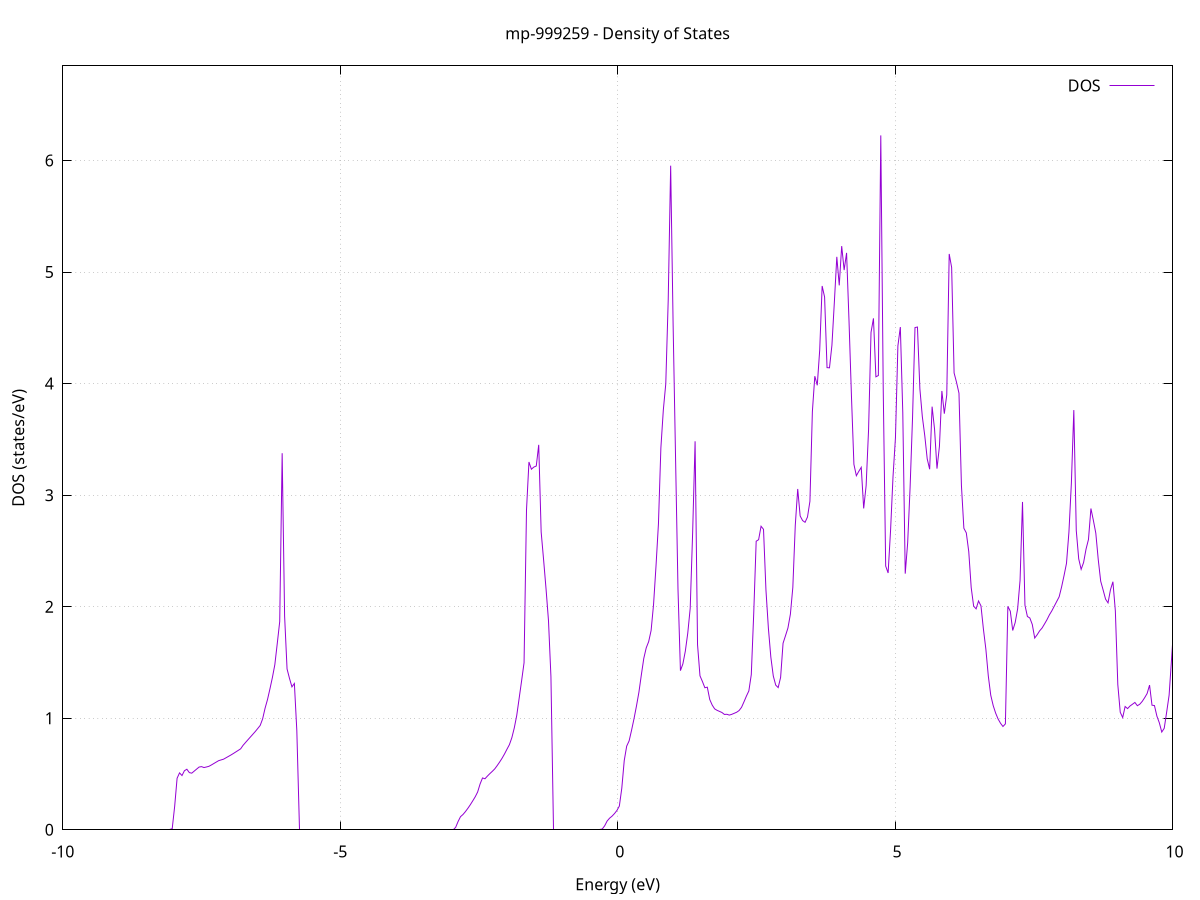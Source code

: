 set title 'mp-999259 - Density of States'
set xlabel 'Energy (eV)'
set ylabel 'DOS (states/eV)'
set grid
set xrange [-10:10]
set yrange [0:6.848]
set xzeroaxis lt -1
set terminal png size 800,600
set output 'mp-999259_dos_gnuplot.png'
plot '-' using 1:2 with lines title 'DOS'
-39.778300 0.000000
-39.734300 0.000000
-39.690200 0.000000
-39.646200 0.000000
-39.602200 0.000000
-39.558100 0.000000
-39.514100 0.000000
-39.470000 0.000000
-39.426000 0.000000
-39.382000 0.000000
-39.337900 0.000000
-39.293900 0.000000
-39.249900 0.000000
-39.205800 0.000000
-39.161800 0.000000
-39.117800 0.000000
-39.073700 0.000000
-39.029700 0.000000
-38.985600 0.000000
-38.941600 0.000000
-38.897600 0.000000
-38.853500 0.000000
-38.809500 0.000000
-38.765500 0.000000
-38.721400 0.000000
-38.677400 0.000000
-38.633400 0.000000
-38.589300 0.000000
-38.545300 0.000000
-38.501200 0.000000
-38.457200 0.000000
-38.413200 0.000000
-38.369100 0.000000
-38.325100 0.000000
-38.281100 0.000000
-38.237000 0.000000
-38.193000 0.000000
-38.149000 0.000000
-38.104900 0.000000
-38.060900 0.000000
-38.016800 0.000000
-37.972800 0.000000
-37.928800 0.000000
-37.884700 0.000000
-37.840700 0.000000
-37.796700 0.000000
-37.752600 0.000000
-37.708600 0.000000
-37.664600 0.000000
-37.620500 0.000000
-37.576500 0.000000
-37.532400 0.000000
-37.488400 0.000000
-37.444400 0.000000
-37.400300 0.000000
-37.356300 0.000000
-37.312300 0.000000
-37.268200 0.000000
-37.224200 0.000000
-37.180200 0.000000
-37.136100 0.000000
-37.092100 0.000000
-37.048000 0.000000
-37.004000 0.000000
-36.960000 0.000000
-36.915900 0.000000
-36.871900 0.000000
-36.827900 0.000000
-36.783800 0.000000
-36.739800 0.000000
-36.695700 0.000000
-36.651700 0.000000
-36.607700 0.000000
-36.563600 0.000000
-36.519600 0.000000
-36.475600 0.000000
-36.431500 0.000000
-36.387500 0.000000
-36.343500 0.000000
-36.299400 0.000000
-36.255400 0.000000
-36.211300 0.000000
-36.167300 0.000000
-36.123300 0.000000
-36.079200 0.000000
-36.035200 0.000000
-35.991200 0.000000
-35.947100 0.000000
-35.903100 0.000000
-35.859100 0.000000
-35.815000 0.000000
-35.771000 1.815800
-35.726900 9.882500
-35.682900 15.994000
-35.638900 24.710600
-35.594800 7.559800
-35.550800 5.978900
-35.506800 7.350900
-35.462700 18.438000
-35.418700 9.205100
-35.374700 19.759400
-35.330600 27.542400
-35.286600 30.316200
-35.242500 25.572200
-35.198500 21.892900
-35.154500 8.108600
-35.110400 0.000000
-35.066400 0.000000
-35.022400 0.000000
-34.978300 0.000000
-34.934300 0.000000
-34.890300 0.000000
-34.846200 0.000000
-34.802200 0.000000
-34.758100 0.000000
-34.714100 0.000000
-34.670100 0.000000
-34.626000 0.000000
-34.582000 0.000000
-34.538000 0.000000
-34.493900 0.000000
-34.449900 0.000000
-34.405800 0.000000
-34.361800 0.000000
-34.317800 0.000000
-34.273700 0.000000
-34.229700 0.000000
-34.185700 0.000000
-34.141600 0.000000
-34.097600 0.000000
-34.053600 0.000000
-34.009500 0.000000
-33.965500 0.000000
-33.921400 0.000000
-33.877400 0.000000
-33.833400 0.000000
-33.789300 0.000000
-33.745300 0.000000
-33.701300 0.000000
-33.657200 0.000000
-33.613200 0.000000
-33.569200 0.000000
-33.525100 0.000000
-33.481100 0.000000
-33.437000 0.000000
-33.393000 0.000000
-33.349000 0.000000
-33.304900 0.000000
-33.260900 0.000000
-33.216900 0.000000
-33.172800 0.000000
-33.128800 0.000000
-33.084800 0.000000
-33.040700 0.000000
-32.996700 0.000000
-32.952600 0.000000
-32.908600 0.000000
-32.864600 0.000000
-32.820500 0.000000
-32.776500 0.000000
-32.732500 0.000000
-32.688400 0.000000
-32.644400 0.000000
-32.600400 0.000000
-32.556300 0.000000
-32.512300 0.000000
-32.468200 0.000000
-32.424200 0.000000
-32.380200 0.000000
-32.336100 0.000000
-32.292100 0.000000
-32.248100 0.000000
-32.204000 0.000000
-32.160000 0.000000
-32.115900 0.000000
-32.071900 0.000000
-32.027900 0.000000
-31.983800 0.000000
-31.939800 0.000000
-31.895800 0.000000
-31.851700 0.000000
-31.807700 0.000000
-31.763700 0.000000
-31.719600 0.000000
-31.675600 0.000000
-31.631500 0.000000
-31.587500 0.000000
-31.543500 0.000000
-31.499400 0.000000
-31.455400 0.000000
-31.411400 0.000000
-31.367300 0.000000
-31.323300 0.000000
-31.279300 0.000000
-31.235200 0.000000
-31.191200 0.000000
-31.147100 0.000000
-31.103100 0.000000
-31.059100 0.000000
-31.015000 0.000000
-30.971000 0.000000
-30.927000 0.000000
-30.882900 0.000000
-30.838900 0.000000
-30.794900 0.000000
-30.750800 0.000000
-30.706800 0.000000
-30.662700 0.000000
-30.618700 0.000000
-30.574700 0.000000
-30.530600 0.000000
-30.486600 0.000000
-30.442600 0.000000
-30.398500 0.000000
-30.354500 0.000000
-30.310500 0.000000
-30.266400 0.000000
-30.222400 0.000000
-30.178300 0.000000
-30.134300 0.000000
-30.090300 0.000000
-30.046200 0.000000
-30.002200 0.000000
-29.958200 0.000000
-29.914100 0.000000
-29.870100 0.000000
-29.826000 0.000000
-29.782000 0.000000
-29.738000 0.000000
-29.693900 0.000000
-29.649900 0.000000
-29.605900 0.000000
-29.561800 0.000000
-29.517800 0.000000
-29.473800 0.000000
-29.429700 0.000000
-29.385700 0.000000
-29.341600 0.000000
-29.297600 0.000000
-29.253600 0.000000
-29.209500 0.000000
-29.165500 0.000000
-29.121500 0.000000
-29.077400 0.000000
-29.033400 0.000000
-28.989400 0.000000
-28.945300 0.000000
-28.901300 0.000000
-28.857200 0.000000
-28.813200 0.000000
-28.769200 0.000000
-28.725100 0.000000
-28.681100 0.000000
-28.637100 0.000000
-28.593000 0.000000
-28.549000 0.000000
-28.505000 0.000000
-28.460900 0.000000
-28.416900 0.000000
-28.372800 0.000000
-28.328800 0.000000
-28.284800 0.000000
-28.240700 0.000000
-28.196700 0.000000
-28.152700 0.000000
-28.108600 0.000000
-28.064600 0.000000
-28.020600 0.000000
-27.976500 0.000000
-27.932500 0.000000
-27.888400 0.000000
-27.844400 0.000000
-27.800400 0.000000
-27.756300 0.000000
-27.712300 0.000000
-27.668300 0.000000
-27.624200 0.000000
-27.580200 0.000000
-27.536100 0.000000
-27.492100 0.000000
-27.448100 0.000000
-27.404000 0.000000
-27.360000 0.000000
-27.316000 0.000000
-27.271900 0.000000
-27.227900 0.000000
-27.183900 0.000000
-27.139800 0.000000
-27.095800 0.000000
-27.051700 0.000000
-27.007700 0.000000
-26.963700 0.000000
-26.919600 0.000000
-26.875600 0.000000
-26.831600 0.000000
-26.787500 0.000000
-26.743500 0.000000
-26.699500 0.000000
-26.655400 0.000000
-26.611400 0.000000
-26.567300 0.000000
-26.523300 0.000000
-26.479300 0.000000
-26.435200 0.000000
-26.391200 0.000000
-26.347200 0.000000
-26.303100 0.000000
-26.259100 0.000000
-26.215100 0.000000
-26.171000 0.000000
-26.127000 0.000000
-26.082900 0.000000
-26.038900 0.000000
-25.994900 0.000000
-25.950800 0.000000
-25.906800 0.000000
-25.862800 0.000000
-25.818700 0.000000
-25.774700 0.000000
-25.730700 0.000000
-25.686600 0.000000
-25.642600 0.000000
-25.598500 0.000000
-25.554500 0.000000
-25.510500 0.000000
-25.466400 0.000000
-25.422400 0.000000
-25.378400 0.000000
-25.334300 0.000000
-25.290300 0.000000
-25.246200 0.000000
-25.202200 0.000000
-25.158200 0.000000
-25.114100 0.000000
-25.070100 0.000000
-25.026100 0.000000
-24.982000 0.000000
-24.938000 0.000000
-24.894000 0.000000
-24.849900 0.000000
-24.805900 0.000000
-24.761800 0.000000
-24.717800 0.000000
-24.673800 0.000000
-24.629700 0.000000
-24.585700 0.000000
-24.541700 0.000000
-24.497600 0.000000
-24.453600 0.000000
-24.409600 0.000000
-24.365500 0.000000
-24.321500 0.000000
-24.277400 0.000000
-24.233400 0.000000
-24.189400 0.000000
-24.145300 0.000000
-24.101300 0.000000
-24.057300 0.000000
-24.013200 0.000000
-23.969200 0.000000
-23.925200 0.000000
-23.881100 0.000000
-23.837100 0.000000
-23.793000 0.000000
-23.749000 0.000000
-23.705000 0.000000
-23.660900 0.000000
-23.616900 0.000000
-23.572900 0.000000
-23.528800 0.000000
-23.484800 0.000000
-23.440800 0.000000
-23.396700 0.000000
-23.352700 0.000000
-23.308600 0.000000
-23.264600 0.000000
-23.220600 0.000000
-23.176500 0.000000
-23.132500 0.000000
-23.088500 0.000000
-23.044400 0.000000
-23.000400 0.000000
-22.956300 0.000000
-22.912300 0.000000
-22.868300 0.000000
-22.824200 0.000000
-22.780200 0.000000
-22.736200 0.000000
-22.692100 0.000000
-22.648100 0.000000
-22.604100 0.000000
-22.560000 0.000000
-22.516000 0.000000
-22.471900 0.000000
-22.427900 0.000000
-22.383900 0.000000
-22.339800 0.000000
-22.295800 0.000000
-22.251800 0.000000
-22.207700 0.000000
-22.163700 0.000000
-22.119700 0.000000
-22.075600 0.000000
-22.031600 0.000000
-21.987500 0.000000
-21.943500 0.000000
-21.899500 0.000000
-21.855400 0.000000
-21.811400 0.000000
-21.767400 0.000000
-21.723300 0.000000
-21.679300 0.000000
-21.635300 0.000000
-21.591200 0.000000
-21.547200 0.000000
-21.503100 0.000000
-21.459100 0.000000
-21.415100 0.000000
-21.371000 0.000000
-21.327000 0.000000
-21.283000 0.000000
-21.238900 0.000000
-21.194900 0.000000
-21.150900 0.000000
-21.106800 0.000000
-21.062800 0.000000
-21.018700 0.000000
-20.974700 0.000000
-20.930700 0.000000
-20.886600 0.000000
-20.842600 0.000000
-20.798600 0.000000
-20.754500 0.000000
-20.710500 0.000000
-20.666500 0.000000
-20.622400 0.000000
-20.578400 0.000000
-20.534300 0.000000
-20.490300 0.000000
-20.446300 0.000000
-20.402200 0.000000
-20.358200 0.000000
-20.314200 0.000000
-20.270100 0.000000
-20.226100 0.000000
-20.182000 0.000000
-20.138000 0.000000
-20.094000 0.000000
-20.049900 0.000000
-20.005900 0.000000
-19.961900 0.000000
-19.917800 0.000000
-19.873800 0.000000
-19.829800 0.000000
-19.785700 0.000000
-19.741700 0.000000
-19.697600 0.000000
-19.653600 0.000000
-19.609600 0.000000
-19.565500 0.000000
-19.521500 0.000000
-19.477500 0.000000
-19.433400 0.000000
-19.389400 0.000000
-19.345400 0.000000
-19.301300 0.000000
-19.257300 0.000000
-19.213200 0.000000
-19.169200 0.000000
-19.125200 0.000000
-19.081100 0.000000
-19.037100 0.000000
-18.993100 0.000000
-18.949000 0.000000
-18.905000 0.000000
-18.861000 0.000000
-18.816900 0.000000
-18.772900 0.000000
-18.728800 0.000000
-18.684800 0.000000
-18.640800 0.000000
-18.596700 0.000000
-18.552700 0.000000
-18.508700 0.000000
-18.464600 0.000000
-18.420600 0.000000
-18.376600 0.000000
-18.332500 0.000000
-18.288500 0.000000
-18.244400 0.000000
-18.200400 0.000000
-18.156400 0.000000
-18.112300 0.000000
-18.068300 0.000000
-18.024300 0.000000
-17.980200 0.000000
-17.936200 0.000000
-17.892100 0.000000
-17.848100 0.000000
-17.804100 0.000000
-17.760000 0.000000
-17.716000 0.000000
-17.672000 0.000000
-17.627900 0.000000
-17.583900 0.000000
-17.539900 0.000000
-17.495800 0.000000
-17.451800 0.000000
-17.407700 0.000000
-17.363700 0.000000
-17.319700 0.000000
-17.275600 0.000000
-17.231600 0.000000
-17.187600 0.000000
-17.143500 0.000000
-17.099500 0.000000
-17.055500 0.000000
-17.011400 0.000000
-16.967400 0.000000
-16.923300 0.000000
-16.879300 0.000000
-16.835300 0.000000
-16.791200 0.000000
-16.747200 0.000000
-16.703200 0.000000
-16.659100 0.000000
-16.615100 0.000000
-16.571100 0.000000
-16.527000 0.000000
-16.483000 0.000000
-16.438900 0.000000
-16.394900 0.000000
-16.350900 0.000000
-16.306800 0.000000
-16.262800 0.000000
-16.218800 0.000000
-16.174700 0.000000
-16.130700 0.000000
-16.086700 0.000000
-16.042600 0.000000
-15.998600 0.000000
-15.954500 0.000000
-15.910500 0.000000
-15.866500 0.000000
-15.822400 0.000000
-15.778400 0.000000
-15.734400 0.000000
-15.690300 0.000000
-15.646300 0.000000
-15.602200 0.000000
-15.558200 0.000000
-15.514200 0.000000
-15.470100 0.000000
-15.426100 0.000000
-15.382100 0.000000
-15.338000 0.000000
-15.294000 0.000000
-15.250000 0.000000
-15.205900 0.000000
-15.161900 0.000000
-15.117800 0.000000
-15.073800 0.000000
-15.029800 0.000000
-14.985700 0.000000
-14.941700 0.000000
-14.897700 0.000000
-14.853600 0.000000
-14.809600 0.000000
-14.765600 0.000000
-14.721500 0.000000
-14.677500 0.000000
-14.633400 0.000000
-14.589400 0.000000
-14.545400 0.000000
-14.501300 0.000000
-14.457300 0.000000
-14.413300 0.000000
-14.369200 0.000000
-14.325200 0.000000
-14.281200 0.000000
-14.237100 0.000000
-14.193100 0.000000
-14.149000 0.000000
-14.105000 0.000000
-14.061000 0.000000
-14.016900 0.000000
-13.972900 0.000000
-13.928900 0.000000
-13.884800 0.000000
-13.840800 0.000000
-13.796800 0.000000
-13.752700 0.000000
-13.708700 0.000000
-13.664600 0.000000
-13.620600 0.000000
-13.576600 0.000000
-13.532500 0.000000
-13.488500 0.000000
-13.444500 0.000000
-13.400400 0.000000
-13.356400 0.000000
-13.312300 0.000000
-13.268300 0.000000
-13.224300 0.000000
-13.180200 0.000000
-13.136200 0.000000
-13.092200 0.000000
-13.048100 0.000000
-13.004100 0.000000
-12.960100 0.000000
-12.916000 0.000000
-12.872000 0.000000
-12.827900 0.000000
-12.783900 0.000000
-12.739900 0.000000
-12.695800 0.000000
-12.651800 0.000000
-12.607800 0.000000
-12.563700 0.000000
-12.519700 0.000000
-12.475700 0.000000
-12.431600 0.000000
-12.387600 0.000000
-12.343500 0.000000
-12.299500 0.000000
-12.255500 0.000000
-12.211400 0.000000
-12.167400 0.000000
-12.123400 0.000000
-12.079300 0.000000
-12.035300 0.000000
-11.991300 0.000000
-11.947200 0.000000
-11.903200 0.000000
-11.859100 0.000000
-11.815100 0.000000
-11.771100 0.000000
-11.727000 0.000000
-11.683000 0.000000
-11.639000 0.000000
-11.594900 0.000000
-11.550900 0.000000
-11.506900 0.000000
-11.462800 0.000000
-11.418800 0.000000
-11.374700 0.000000
-11.330700 0.000000
-11.286700 0.000000
-11.242600 0.000000
-11.198600 0.000000
-11.154600 0.000000
-11.110500 0.000000
-11.066500 0.000000
-11.022400 0.000000
-10.978400 0.000000
-10.934400 0.000000
-10.890300 0.000000
-10.846300 0.000000
-10.802300 0.000000
-10.758200 0.000000
-10.714200 0.000000
-10.670200 0.000000
-10.626100 0.000000
-10.582100 0.000000
-10.538000 0.000000
-10.494000 0.000000
-10.450000 0.000000
-10.405900 0.000000
-10.361900 0.000000
-10.317900 0.000000
-10.273800 0.000000
-10.229800 0.000000
-10.185800 0.000000
-10.141700 0.000000
-10.097700 0.000000
-10.053600 0.000000
-10.009600 0.000000
-9.965600 0.000000
-9.921500 0.000000
-9.877500 0.000000
-9.833500 0.000000
-9.789400 0.000000
-9.745400 0.000000
-9.701400 0.000000
-9.657300 0.000000
-9.613300 0.000000
-9.569200 0.000000
-9.525200 0.000000
-9.481200 0.000000
-9.437100 0.000000
-9.393100 0.000000
-9.349100 0.000000
-9.305000 0.000000
-9.261000 0.000000
-9.217000 0.000000
-9.172900 0.000000
-9.128900 0.000000
-9.084800 0.000000
-9.040800 0.000000
-8.996800 0.000000
-8.952700 0.000000
-8.908700 0.000000
-8.864700 0.000000
-8.820600 0.000000
-8.776600 0.000000
-8.732500 0.000000
-8.688500 0.000000
-8.644500 0.000000
-8.600400 0.000000
-8.556400 0.000000
-8.512400 0.000000
-8.468300 0.000000
-8.424300 0.000000
-8.380300 0.000000
-8.336200 0.000000
-8.292200 0.000000
-8.248100 0.000000
-8.204100 0.000000
-8.160100 0.000000
-8.116000 0.000000
-8.072000 0.000000
-8.028000 0.009600
-7.983900 0.209200
-7.939900 0.462100
-7.895900 0.509900
-7.851800 0.486100
-7.807800 0.529300
-7.763700 0.542700
-7.719700 0.512500
-7.675700 0.507500
-7.631600 0.525800
-7.587600 0.544100
-7.543600 0.562300
-7.499500 0.566100
-7.455500 0.557800
-7.411500 0.562900
-7.367400 0.568700
-7.323400 0.580600
-7.279300 0.593600
-7.235300 0.606600
-7.191300 0.619500
-7.147200 0.626200
-7.103200 0.632700
-7.059200 0.645100
-7.015100 0.657600
-6.971100 0.670000
-6.927100 0.683300
-6.883000 0.697400
-6.839000 0.711400
-6.794900 0.725500
-6.750900 0.757100
-6.706900 0.782300
-6.662800 0.807100
-6.618800 0.831700
-6.574800 0.856300
-6.530700 0.880900
-6.486700 0.907800
-6.442600 0.935100
-6.398600 0.993600
-6.354600 1.089200
-6.310500 1.167600
-6.266500 1.263400
-6.222500 1.364500
-6.178400 1.479800
-6.134400 1.670900
-6.090400 1.866400
-6.046300 3.375500
-6.002300 1.916000
-5.958200 1.441800
-5.914200 1.357000
-5.870200 1.281200
-5.826100 1.311500
-5.782100 0.888600
-5.738100 0.000000
-5.694000 0.000000
-5.650000 0.000000
-5.606000 0.000000
-5.561900 0.000000
-5.517900 0.000000
-5.473800 0.000000
-5.429800 0.000000
-5.385800 0.000000
-5.341700 0.000000
-5.297700 0.000000
-5.253700 0.000000
-5.209600 0.000000
-5.165600 0.000000
-5.121600 0.000000
-5.077500 0.000000
-5.033500 0.000000
-4.989400 0.000000
-4.945400 0.000000
-4.901400 0.000000
-4.857300 0.000000
-4.813300 0.000000
-4.769300 0.000000
-4.725200 0.000000
-4.681200 0.000000
-4.637200 0.000000
-4.593100 0.000000
-4.549100 0.000000
-4.505000 0.000000
-4.461000 0.000000
-4.417000 0.000000
-4.372900 0.000000
-4.328900 0.000000
-4.284900 0.000000
-4.240800 0.000000
-4.196800 0.000000
-4.152700 0.000000
-4.108700 0.000000
-4.064700 0.000000
-4.020600 0.000000
-3.976600 0.000000
-3.932600 0.000000
-3.888500 0.000000
-3.844500 0.000000
-3.800500 0.000000
-3.756400 0.000000
-3.712400 0.000000
-3.668300 0.000000
-3.624300 0.000000
-3.580300 0.000000
-3.536200 0.000000
-3.492200 0.000000
-3.448200 0.000000
-3.404100 0.000000
-3.360100 0.000000
-3.316100 0.000000
-3.272000 0.000000
-3.228000 0.000000
-3.183900 0.000000
-3.139900 0.000000
-3.095900 0.000000
-3.051800 0.000000
-3.007800 0.000000
-2.963800 0.000000
-2.919700 0.021300
-2.875700 0.074100
-2.831700 0.117600
-2.787600 0.136800
-2.743600 0.162800
-2.699500 0.192400
-2.655500 0.224300
-2.611500 0.259300
-2.567400 0.295300
-2.523400 0.338400
-2.479400 0.410100
-2.435300 0.464600
-2.391300 0.457300
-2.347300 0.481200
-2.303200 0.503400
-2.259200 0.523700
-2.215100 0.545700
-2.171100 0.575300
-2.127100 0.607100
-2.083000 0.641200
-2.039000 0.679600
-1.995000 0.721900
-1.950900 0.762800
-1.906900 0.825200
-1.862900 0.913100
-1.818800 1.024400
-1.774800 1.179600
-1.730700 1.336200
-1.686700 1.497500
-1.642700 2.866800
-1.598600 3.297000
-1.554600 3.232400
-1.510600 3.251300
-1.466500 3.261000
-1.422500 3.450800
-1.378400 2.669200
-1.334400 2.419200
-1.290400 2.158500
-1.246300 1.874500
-1.202300 1.372500
-1.158300 0.000000
-1.114200 0.000000
-1.070200 0.000000
-1.026200 0.000000
-0.982100 0.000000
-0.938100 0.000000
-0.894000 0.000000
-0.850000 0.000000
-0.806000 0.000000
-0.761900 0.000000
-0.717900 0.000000
-0.673900 0.000000
-0.629800 0.000000
-0.585800 0.000000
-0.541800 0.000000
-0.497700 0.000000
-0.453700 0.000000
-0.409600 0.000000
-0.365600 0.000000
-0.321600 0.000000
-0.277500 0.006600
-0.233500 0.036000
-0.189500 0.078500
-0.145400 0.103800
-0.101400 0.121900
-0.057400 0.145100
-0.013300 0.173000
0.030700 0.212500
0.074800 0.373000
0.118800 0.620200
0.162800 0.749600
0.206900 0.797000
0.250900 0.892600
0.294900 0.995400
0.339000 1.108800
0.383000 1.232200
0.427000 1.388200
0.471100 1.536500
0.515100 1.630800
0.559200 1.686800
0.603200 1.786800
0.647200 2.019900
0.691300 2.363400
0.735300 2.742800
0.779300 3.423800
0.823400 3.763500
0.867400 3.997300
0.911500 4.748500
0.955500 5.953400
0.999500 4.535000
1.043600 3.337100
1.087600 2.157900
1.131600 1.426500
1.175700 1.487000
1.219700 1.601100
1.263700 1.763000
1.307800 1.985400
1.351800 2.664900
1.395900 3.482400
1.439900 1.658900
1.483900 1.380300
1.528000 1.329000
1.572000 1.273300
1.616000 1.278300
1.660100 1.167600
1.704100 1.118000
1.748100 1.084000
1.792200 1.070700
1.836200 1.061100
1.880300 1.051200
1.924300 1.034000
1.968300 1.035400
2.012400 1.028100
2.056400 1.034800
2.100400 1.044200
2.144500 1.053500
2.188500 1.068700
2.232500 1.097400
2.276600 1.146600
2.320600 1.198200
2.364700 1.244800
2.408700 1.391400
2.452700 1.941300
2.496800 2.586700
2.540800 2.600600
2.584800 2.721000
2.628900 2.693500
2.672900 2.149100
2.716900 1.805900
2.761000 1.547700
2.805000 1.378700
2.849100 1.296800
2.893100 1.274600
2.937100 1.366000
2.981200 1.672100
3.025200 1.739800
3.069200 1.809100
3.113300 1.932800
3.157300 2.172500
3.201400 2.728700
3.245400 3.055100
3.289400 2.813100
3.333500 2.771900
3.377500 2.756400
3.421500 2.803800
3.465600 2.945100
3.509600 3.748500
3.553600 4.066200
3.597700 3.984600
3.641700 4.300100
3.685800 4.874800
3.729800 4.775700
3.773800 4.142900
3.817900 4.141100
3.861900 4.343700
3.905900 4.730600
3.950000 5.136200
3.994000 4.880300
4.038000 5.232500
4.082100 5.017400
4.126100 5.171600
4.170200 4.558500
4.214200 3.883300
4.258200 3.276200
4.302300 3.174000
4.346300 3.213400
4.390300 3.249000
4.434400 2.880900
4.478400 3.084600
4.522400 3.586600
4.566500 4.458700
4.610500 4.584700
4.654600 4.060600
4.698600 4.072000
4.742600 6.225000
4.786700 3.946400
4.830700 2.364400
4.874700 2.302100
4.918800 2.684700
4.962800 3.164000
5.006800 3.513200
5.050900 4.337600
5.094900 4.506600
5.139000 3.739500
5.183000 2.296300
5.227000 2.571700
5.271100 3.071000
5.315100 3.698800
5.359100 4.502100
5.403200 4.506900
5.447200 3.952800
5.491300 3.703200
5.535300 3.532800
5.579300 3.325000
5.623400 3.231900
5.667400 3.793200
5.711400 3.591900
5.755500 3.237400
5.799500 3.437300
5.843500 3.933700
5.887600 3.730300
5.931600 3.898700
5.975700 5.162000
6.019700 5.040300
6.063700 4.095500
6.107800 4.010900
6.151800 3.913700
6.195800 3.087400
6.239900 2.702900
6.283900 2.661600
6.327900 2.494200
6.372000 2.171200
6.416000 2.004900
6.460100 1.980400
6.504100 2.051100
6.548100 2.007200
6.592200 1.798800
6.636200 1.619800
6.680200 1.379300
6.724300 1.206600
6.768300 1.113700
6.812300 1.046100
6.856400 0.993400
6.900400 0.955000
6.944500 0.925900
6.988500 0.949400
7.032500 2.003000
7.076600 1.959400
7.120600 1.786500
7.164600 1.857700
7.208700 1.979900
7.252700 2.235800
7.296700 2.938800
7.340800 2.013500
7.384800 1.912000
7.428900 1.898500
7.472900 1.840400
7.516900 1.718800
7.561000 1.748500
7.605000 1.783100
7.649000 1.808200
7.693100 1.844700
7.737100 1.882600
7.781200 1.926500
7.825200 1.962700
7.869200 2.004600
7.913300 2.046800
7.957300 2.088700
8.001300 2.177100
8.045400 2.279100
8.089400 2.388300
8.133400 2.668400
8.177500 3.107200
8.221500 3.762100
8.265600 2.683200
8.309600 2.428900
8.353600 2.334800
8.397700 2.396000
8.441700 2.515700
8.485700 2.602800
8.529800 2.880000
8.573800 2.774000
8.617800 2.659000
8.661900 2.421900
8.705900 2.228400
8.750000 2.149000
8.794000 2.067300
8.838000 2.033900
8.882100 2.152000
8.926100 2.223600
8.970100 1.962300
9.014200 1.301900
9.058200 1.053400
9.102200 1.006200
9.146300 1.105200
9.190300 1.086200
9.234400 1.109600
9.278400 1.125300
9.322400 1.141400
9.366500 1.112200
9.410500 1.125600
9.454500 1.150800
9.498600 1.184200
9.542600 1.221500
9.586600 1.297000
9.630700 1.116600
9.674700 1.113600
9.718800 1.018700
9.762800 0.958800
9.806800 0.876100
9.850900 0.909800
9.894900 1.054700
9.938900 1.206600
9.983000 1.530300
10.027000 1.861800
10.071100 2.200200
10.115100 2.767900
10.159100 3.564900
10.203200 4.562400
10.247200 4.216000
10.291200 4.291100
10.335300 3.886400
10.379300 3.017500
10.423300 2.593700
10.467400 2.150700
10.511400 1.711100
10.555500 1.657900
10.599500 1.682700
10.643500 1.585900
10.687600 1.554600
10.731600 1.550800
10.775600 1.645400
10.819700 1.524600
10.863700 1.514500
10.907700 1.602100
10.951800 1.712100
10.995800 1.424100
11.039900 1.366400
11.083900 1.325500
11.127900 1.293700
11.172000 1.235900
11.216000 1.154400
11.260000 1.132900
11.304100 1.146300
11.348100 1.192000
11.392100 1.236400
11.436200 1.288800
11.480200 1.351200
11.524300 1.427700
11.568300 1.514600
11.612300 1.637700
11.656400 1.889000
11.700400 1.889000
11.744400 1.285800
11.788500 1.106300
11.832500 1.234500
11.876500 1.200600
11.920600 1.160300
11.964600 1.151500
12.008700 1.152300
12.052700 1.134400
12.096700 1.111700
12.140800 1.127100
12.184800 1.037400
12.228800 1.006200
12.272900 0.937300
12.316900 0.809000
12.361000 0.718300
12.405000 0.622600
12.449000 0.530500
12.493100 0.485800
12.537100 0.468700
12.581100 0.463900
12.625200 0.475000
12.669200 0.491600
12.713200 0.509200
12.757300 0.530000
12.801300 0.555900
12.845400 0.587900
12.889400 0.699300
12.933400 0.830800
12.977500 0.959800
13.021500 1.087200
13.065500 1.232700
13.109600 1.345200
13.153600 1.482300
13.197600 1.564300
13.241700 1.621000
13.285700 1.580500
13.329800 1.511700
13.373800 1.493400
13.417800 1.471500
13.461900 1.479200
13.505900 1.449100
13.549900 1.419400
13.594000 1.365100
13.638000 1.298600
13.682000 1.237200
13.726100 1.146400
13.770100 1.034800
13.814200 0.975600
13.858200 0.964800
13.902200 0.997500
13.946300 1.073700
13.990300 1.191700
14.034300 1.328600
14.078400 1.370300
14.122400 1.425500
14.166400 1.461500
14.210500 1.497200
14.254500 1.592600
14.298600 1.695100
14.342600 1.859500
14.386600 2.521400
14.430700 3.586300
14.474700 3.224000
14.518700 4.094300
14.562800 2.682400
14.606800 1.702700
14.650900 1.430200
14.694900 0.978900
14.738900 0.583600
14.783000 0.561000
14.827000 0.553900
14.871000 0.557800
14.915100 0.568600
14.959100 0.589500
15.003100 0.622100
15.047200 0.788500
15.091200 0.683200
15.135300 0.676300
15.179300 0.665000
15.223300 0.634200
15.267400 0.595200
15.311400 0.536600
15.355400 0.487500
15.399500 0.461600
15.443500 0.447800
15.487500 0.422900
15.531600 0.395300
15.575600 0.368600
15.619700 0.350700
15.663700 0.346500
15.707700 0.400500
15.751800 0.476500
15.795800 0.419700
15.839800 0.339200
15.883900 0.285000
15.927900 0.259700
15.971900 0.257900
16.016000 0.271700
16.060000 0.292000
16.104100 0.318900
16.148100 0.336800
16.192100 0.331600
16.236200 0.315600
16.280200 0.308100
16.324200 0.304600
16.368300 0.303500
16.412300 0.303900
16.456300 0.305200
16.500400 0.307100
16.544400 0.309900
16.588500 0.349000
16.632500 0.422000
16.676500 0.271200
16.720600 0.276200
16.764600 0.311200
16.808600 0.353900
16.852700 0.522300
16.896700 0.553900
16.940700 0.547600
16.984800 0.569400
17.028800 0.615300
17.072900 0.672900
17.116900 0.731300
17.160900 0.792100
17.205000 0.850100
17.249000 0.927100
17.293000 0.989700
17.337100 1.060200
17.381100 1.174100
17.425200 1.360100
17.469200 1.553700
17.513200 1.672100
17.557300 1.562500
17.601300 1.595900
17.645300 1.546000
17.689400 1.522900
17.733400 1.484900
17.777400 1.423000
17.821500 1.360900
17.865500 1.310500
17.909600 1.275300
17.953600 1.272300
17.997600 1.246000
18.041700 1.251600
18.085700 1.262100
18.129700 1.273500
18.173800 1.296500
18.217800 1.310100
18.261800 1.228500
18.305900 1.282000
18.349900 1.284900
18.394000 1.211200
18.438000 1.189300
18.482000 1.145500
18.526100 1.191500
18.570100 1.027600
18.614100 0.867400
18.658200 0.815300
18.702200 0.847500
18.746200 0.875900
18.790300 0.877500
18.834300 0.897300
18.878400 0.928400
18.922400 0.970700
18.966400 1.034800
19.010500 1.106900
19.054500 1.205400
19.098500 1.334200
19.142600 1.458900
19.186600 1.585100
19.230600 1.642800
19.274700 1.719000
19.318700 1.578900
19.362800 1.519000
19.406800 1.450000
19.450800 1.388300
19.494900 1.355500
19.538900 1.359200
19.582900 1.474100
19.627000 1.566000
19.671000 1.593400
19.715100 1.611700
19.759100 1.680700
19.803100 1.745400
19.847200 1.799600
19.891200 1.895900
19.935200 1.957200
19.979300 1.946500
20.023300 1.932800
20.067300 1.861900
20.111400 1.753000
20.155400 1.678500
20.199500 1.660300
20.243500 1.655700
20.287500 1.644600
20.331600 1.633000
20.375600 1.648400
20.419600 1.633500
20.463700 1.602500
20.507700 1.594900
20.551700 1.547600
20.595800 1.454600
20.639800 1.376300
20.683900 1.314400
20.727900 1.274100
20.771900 1.271500
20.816000 1.274200
20.860000 1.252500
20.904000 1.127100
20.948100 1.117000
20.992100 1.153200
21.036100 1.210100
21.080200 1.321400
21.124200 1.773200
21.168300 1.892600
21.212300 1.832300
21.256300 1.758900
21.300400 1.713900
21.344400 1.635600
21.388400 1.428100
21.432500 1.234100
21.476500 1.218300
21.520500 1.205200
21.564600 1.179600
21.608600 1.229300
21.652700 1.478800
21.696700 1.635000
21.740700 1.579300
21.784800 1.569700
21.828800 1.560200
21.872800 1.684000
21.916900 1.847200
21.960900 1.881800
22.005000 1.935000
22.049000 1.937800
22.093000 1.922900
22.137100 1.893100
22.181100 1.888400
22.225100 1.875500
22.269200 1.785400
22.313200 1.591800
22.357200 1.500700
22.401300 1.584000
22.445300 1.743300
22.489400 1.718200
22.533400 1.712400
22.577400 1.734700
22.621500 1.683800
22.665500 1.603700
22.709500 1.563300
22.753600 1.582200
22.797600 1.562100
22.841600 1.614000
22.885700 1.246300
22.929700 1.286000
22.973800 1.224700
23.017800 1.340300
23.061800 1.172400
23.105900 1.119500
23.149900 1.133300
23.193900 1.227300
23.238000 1.391800
23.282000 1.418700
23.326000 1.415000
23.370100 1.336700
23.414100 1.419300
23.458200 1.641500
23.502200 1.735300
23.546200 1.898400
23.590300 2.117300
23.634300 2.373200
23.678300 2.407200
23.722400 2.393900
23.766400 2.260200
23.810400 2.290000
23.854500 2.318700
23.898500 2.252800
23.942600 2.192400
23.986600 2.071000
24.030600 1.950300
24.074700 1.998400
24.118700 1.829000
24.162700 2.209700
24.206800 2.043100
24.250800 1.821200
24.294900 1.714400
24.338900 1.714300
24.382900 1.862900
24.427000 1.930800
24.471000 1.911500
24.515000 1.903800
24.559100 2.124700
24.603100 2.348000
24.647100 2.273000
24.691200 2.366200
24.735200 2.338800
24.779300 2.246500
24.823300 2.286600
24.867300 2.739900
24.911400 2.613400
24.955400 2.674900
24.999400 2.548400
25.043500 2.370800
25.087500 2.288200
25.131500 2.485100
25.175600 2.203700
25.219600 2.041000
25.263700 2.005900
25.307700 1.983700
25.351700 1.973200
25.395800 2.016600
25.439800 2.100700
25.483800 2.045900
25.527900 2.078900
25.571900 2.149600
25.615900 2.090800
25.660000 2.068900
25.704000 2.071800
25.748100 1.991800
25.792100 1.974800
25.836100 1.964500
25.880200 1.953400
25.924200 1.911200
25.968200 2.012100
26.012300 1.936500
26.056300 1.861800
26.100300 1.731600
26.144400 1.747600
26.188400 1.696600
26.232500 1.594800
26.276500 1.551800
26.320500 1.521600
26.364600 1.502100
26.408600 1.481100
26.452600 1.442300
26.496700 1.457200
26.540700 1.405900
26.584800 1.331700
26.628800 1.292200
26.672800 1.296800
26.716900 1.275300
26.760900 1.243800
26.804900 1.212600
26.849000 1.197600
26.893000 1.184700
26.937000 1.168500
26.981100 1.145900
27.025100 1.136100
27.069200 1.083400
27.113200 1.008500
27.157200 0.907500
27.201300 0.877700
27.245300 0.885400
27.289300 0.891600
27.333400 0.936600
27.377400 1.023700
27.421400 1.055500
27.465500 1.076700
27.509500 1.107700
27.553600 1.101400
27.597600 1.060700
27.641600 1.034000
27.685700 1.000200
27.729700 0.984100
27.773700 0.999600
27.817800 1.018300
27.861800 0.974300
27.905800 0.944100
27.949900 0.944600
27.993900 1.023200
28.038000 1.063300
28.082000 1.064700
28.126000 1.144800
28.170100 1.317000
28.214100 1.397800
28.258100 1.429000
28.302200 1.505000
28.346200 1.509300
28.390200 1.541600
28.434300 1.525800
28.478300 1.401100
28.522400 1.395200
28.566400 1.405200
28.610400 1.455500
28.654500 1.516500
28.698500 1.637700
28.742500 1.719100
28.786600 1.763100
28.830600 1.770800
28.874700 1.854400
28.918700 1.973700
28.962700 1.993900
29.006800 1.935000
29.050800 1.882600
29.094800 1.850100
29.138900 1.825500
29.182900 1.824700
29.226900 1.929700
29.271000 1.955800
29.315000 2.196500
29.359100 2.037300
29.403100 1.719500
29.447100 1.490900
29.491200 1.357000
29.535200 1.295600
29.579200 1.309700
29.623300 1.326400
29.667300 1.385400
29.711300 1.501300
29.755400 1.497900
29.799400 1.377900
29.843500 1.340400
29.887500 1.299400
29.931500 1.255700
29.975600 1.368000
30.019600 1.450500
30.063600 1.405200
30.107700 1.402000
30.151700 1.466000
30.195700 1.471300
30.239800 1.468700
30.283800 1.480600
30.327900 1.547800
30.371900 1.610700
30.415900 1.689000
30.460000 1.800400
30.504000 1.913200
30.548000 2.091500
30.592100 2.042100
30.636100 2.000600
30.680100 1.991500
30.724200 2.011400
30.768200 1.965400
30.812300 1.973900
30.856300 2.031800
30.900300 2.252100
30.944400 2.308200
30.988400 2.371400
31.032400 2.123000
31.076500 1.884300
31.120500 1.766000
31.164600 1.775900
31.208600 1.820300
31.252600 1.861500
31.296700 1.840900
31.340700 1.809000
31.384700 1.652800
31.428800 1.564100
31.472800 1.486100
31.516800 1.413500
31.560900 1.376500
31.604900 1.375100
31.649000 1.445400
31.693000 1.365500
31.737000 1.375100
31.781100 1.393000
31.825100 1.419100
31.869100 1.484100
31.913200 1.589700
31.957200 1.598300
32.001200 1.580600
32.045300 1.625600
32.089300 1.615700
32.133400 1.523600
32.177400 1.469000
32.221400 1.451800
32.265500 1.468100
32.309500 1.448700
32.353500 1.427800
32.397600 1.443100
32.441600 1.456600
32.485600 1.492800
32.529700 1.511200
32.573700 1.479100
32.617800 1.442400
32.661800 1.441000
32.705800 1.436200
32.749900 1.438400
32.793900 1.444800
32.837900 1.474600
32.882000 1.506300
32.926000 1.561200
32.970000 1.559800
33.014100 1.497900
33.058100 1.423700
33.102200 1.411400
33.146200 1.416500
33.190200 1.415900
33.234300 1.407400
33.278300 1.399600
33.322300 1.388800
33.366400 1.377700
33.410400 1.223000
33.454500 1.110600
33.498500 1.229800
33.542500 1.307300
33.586600 1.379600
33.630600 1.475700
33.674600 1.708400
33.718700 2.016300
33.762700 2.302700
33.806700 2.375200
33.850800 2.266800
33.894800 2.104800
33.938900 1.951500
33.982900 1.887100
34.026900 1.825300
34.071000 1.830600
34.115000 1.733000
34.159000 1.570700
34.203100 1.477800
34.247100 1.530100
34.291100 1.575500
34.335200 1.597900
34.379200 1.611100
34.423300 1.635200
34.467300 1.656100
34.511300 1.869700
34.555400 1.819200
34.599400 1.845300
34.643400 1.882800
34.687500 1.934800
34.731500 2.041800
34.775500 2.186900
34.819600 2.323900
34.863600 2.351000
34.907700 2.443400
34.951700 2.437300
34.995700 2.400500
35.039800 2.539200
35.083800 2.941100
35.127800 2.910300
35.171900 3.087000
35.215900 3.092800
35.259900 2.680600
35.304000 2.338500
35.348000 2.134800
35.392100 1.999500
35.436100 2.371100
35.480100 3.477100
35.524200 5.486300
35.568200 8.503900
35.612200 14.665100
35.656300 11.708400
35.700300 15.605700
35.744300 12.699000
35.788400 6.430200
35.832400 5.152100
35.876500 3.833100
35.920500 3.009600
35.964500 2.495400
36.008600 2.660400
36.052600 2.402500
36.096600 2.381700
36.140700 2.245600
36.184700 2.118700
36.228800 1.993400
36.272800 1.938300
36.316800 1.874700
36.360900 1.831400
36.404900 1.941000
36.448900 2.033500
36.493000 2.185200
36.537000 2.191800
36.581000 2.293300
36.625100 2.342100
36.669100 2.270700
36.713200 2.144000
36.757200 2.271000
36.801200 2.415500
36.845300 2.604700
36.889300 2.648200
36.933300 2.891500
36.977400 2.616600
37.021400 2.515500
37.065400 2.344200
37.109500 2.146500
37.153500 2.061400
37.197600 1.956600
37.241600 1.829600
37.285600 1.742000
37.329700 1.697300
37.373700 1.732800
37.417700 1.765800
37.461800 1.764200
37.505800 1.761700
37.549800 1.798500
37.593900 1.785600
37.637900 1.797200
37.682000 1.847600
37.726000 1.919400
37.770000 2.035900
37.814100 2.011000
37.858100 1.993000
37.902100 2.055100
37.946200 2.076000
37.990200 2.003900
38.034200 2.037000
38.078300 2.056300
38.122300 2.118600
38.166400 2.173500
38.210400 2.035400
38.254400 1.976000
38.298500 1.967600
38.342500 1.870300
38.386500 1.729200
38.430600 1.679100
38.474600 1.573000
38.518700 1.403400
38.562700 1.381200
38.606700 1.410600
38.650800 1.461200
38.694800 1.581000
38.738800 1.522000
38.782900 1.652700
38.826900 1.684300
38.870900 1.625500
38.915000 1.521100
38.959000 1.442300
39.003100 1.402800
39.047100 1.457900
39.091100 1.449700
39.135200 1.456100
39.179200 1.492000
39.223200 1.521400
39.267300 1.549700
39.311300 1.772200
39.355300 1.611500
39.399400 1.577900
39.443400 1.537900
39.487500 1.509700
39.531500 1.536200
39.575500 1.655000
39.619600 1.649200
39.663600 1.795600
39.707600 1.911700
39.751700 1.980200
39.795700 1.920900
39.839700 1.946700
39.883800 2.002600
39.927800 2.064200
39.971900 2.108600
40.015900 2.095600
40.059900 2.128000
40.104000 2.100500
40.148000 1.964500
40.192000 2.041900
40.236100 2.086100
40.280100 2.148600
40.324100 2.305400
40.368200 2.478900
40.412200 2.424100
40.456300 2.387400
40.500300 2.502000
40.544300 2.685400
40.588400 2.624700
40.632400 2.587000
40.676400 2.424300
40.720500 2.351900
40.764500 2.326700
40.808600 2.373400
40.852600 2.461100
40.896600 2.547400
40.940700 2.332900
40.984700 2.168000
41.028700 2.071900
41.072800 2.012000
41.116800 1.928800
41.160800 1.859900
41.204900 1.842900
41.248900 1.796900
41.293000 1.769000
41.337000 1.751300
41.381000 1.727700
41.425100 1.726100
41.469100 1.673500
41.513100 1.645400
41.557200 1.629100
41.601200 1.592100
41.645200 1.514100
41.689300 1.468700
41.733300 1.502300
41.777400 1.551300
41.821400 1.597300
41.865400 1.641800
41.909500 1.702300
41.953500 1.789000
41.997500 1.793000
42.041600 1.802200
42.085600 1.804500
42.129600 1.799700
42.173700 1.801100
42.217700 1.788800
42.261800 1.949900
42.305800 1.980200
42.349800 1.963500
42.393900 1.785000
42.437900 1.783000
42.481900 1.826400
42.526000 1.937000
42.570000 1.748800
42.614000 1.610600
42.658100 1.449100
42.702100 1.377400
42.746200 1.389100
42.790200 1.413100
42.834200 1.371600
42.878300 1.395600
42.922300 1.507600
42.966300 1.636800
43.010400 1.502200
43.054400 1.379700
43.098500 1.139400
43.142500 1.073800
43.186500 0.974500
43.230600 0.837000
43.274600 0.737400
43.318600 0.655300
43.362700 0.562000
43.406700 0.513300
43.450700 0.473600
43.494800 0.437000
43.538800 0.383700
43.582900 0.334500
43.626900 0.267000
43.670900 0.231600
43.715000 0.215200
43.759000 0.199900
43.803000 0.185300
43.847100 0.171200
43.891100 0.159100
43.935100 0.149600
43.979200 0.140000
44.023200 0.129100
44.067300 0.117400
44.111300 0.105200
44.155300 0.091300
44.199400 0.075600
44.243400 0.052600
44.287400 0.017600
44.331500 0.000000
44.375500 0.000000
44.419500 0.000000
44.463600 0.000000
44.507600 0.000000
44.551700 0.000000
44.595700 0.000000
44.639700 0.000000
44.683800 0.000000
44.727800 0.000000
44.771800 0.000000
44.815900 0.000000
44.859900 0.000000
44.903900 0.000000
44.948000 0.000000
44.992000 0.000000
45.036100 0.000000
45.080100 0.000000
45.124100 0.000000
45.168200 0.000000
45.212200 0.000000
45.256200 0.000000
45.300300 0.000000
45.344300 0.000000
45.388400 0.000000
45.432400 0.000000
45.476400 0.000000
45.520500 0.000000
45.564500 0.000000
45.608500 0.000000
45.652600 0.000000
45.696600 0.000000
45.740600 0.000000
45.784700 0.000000
45.828700 0.000000
45.872800 0.000000
45.916800 0.000000
45.960800 0.000000
46.004900 0.000000
46.048900 0.000000
46.092900 0.000000
46.137000 0.000000
46.181000 0.000000
46.225000 0.000000
46.269100 0.000000
46.313100 0.000000
46.357200 0.000000
46.401200 0.000000
46.445200 0.000000
46.489300 0.000000
46.533300 0.000000
46.577300 0.000000
46.621400 0.000000
46.665400 0.000000
46.709400 0.000000
46.753500 0.000000
46.797500 0.000000
46.841600 0.000000
46.885600 0.000000
46.929600 0.000000
46.973700 0.000000
47.017700 0.000000
47.061700 0.000000
47.105800 0.000000
47.149800 0.000000
47.193800 0.000000
47.237900 0.000000
47.281900 0.000000
47.326000 0.000000
47.370000 0.000000
47.414000 0.000000
47.458100 0.000000
47.502100 0.000000
47.546100 0.000000
47.590200 0.000000
47.634200 0.000000
47.678300 0.000000
47.722300 0.000000
47.766300 0.000000
47.810400 0.000000
47.854400 0.000000
47.898400 0.000000
47.942500 0.000000
47.986500 0.000000
48.030500 0.000000
48.074600 0.000000
48.118600 0.000000
48.162700 0.000000
48.206700 0.000000
48.250700 0.000000
48.294800 0.000000
e
